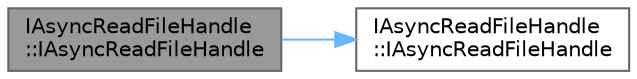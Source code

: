 digraph "IAsyncReadFileHandle::IAsyncReadFileHandle"
{
 // INTERACTIVE_SVG=YES
 // LATEX_PDF_SIZE
  bgcolor="transparent";
  edge [fontname=Helvetica,fontsize=10,labelfontname=Helvetica,labelfontsize=10];
  node [fontname=Helvetica,fontsize=10,shape=box,height=0.2,width=0.4];
  rankdir="LR";
  Node1 [id="Node000001",label="IAsyncReadFileHandle\l::IAsyncReadFileHandle",height=0.2,width=0.4,color="gray40", fillcolor="grey60", style="filled", fontcolor="black",tooltip=" "];
  Node1 -> Node2 [id="edge1_Node000001_Node000002",color="steelblue1",style="solid",tooltip=" "];
  Node2 [id="Node000002",label="IAsyncReadFileHandle\l::IAsyncReadFileHandle",height=0.2,width=0.4,color="grey40", fillcolor="white", style="filled",URL="$d4/d6a/classIAsyncReadFileHandle.html#a99722bd4f92a5e16348deba0f6ee166a",tooltip=" "];
}
